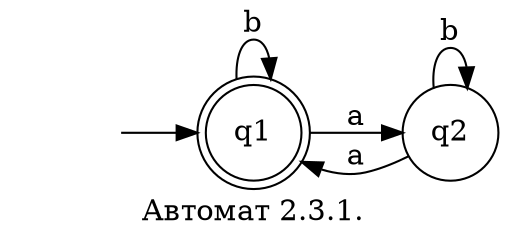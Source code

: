 digraph {
    rankdir = LR;
    label = "Автомат 2.3.1.";
    "" [shape = none];
    node [shape = circle];
    q1 [shape="doublecircle" ];
    ""->q1;
    q1->q1[label="b"]
    q1->q2[label="a"]
    q2->q1[label="a"]
    q2->q2[label="b"]
}
